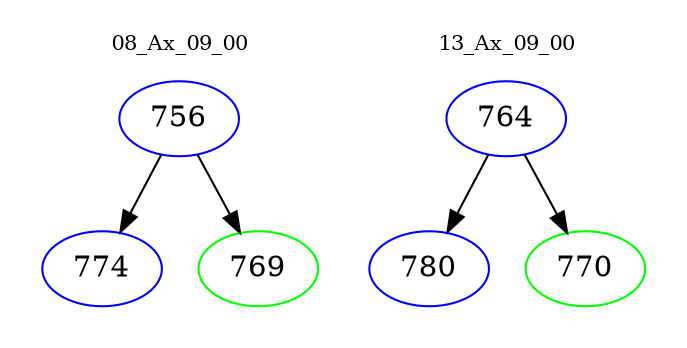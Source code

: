 digraph{
subgraph cluster_0 {
color = white
label = "08_Ax_09_00";
fontsize=10;
T0_756 [label="756", color="blue"]
T0_756 -> T0_774 [color="black"]
T0_774 [label="774", color="blue"]
T0_756 -> T0_769 [color="black"]
T0_769 [label="769", color="green"]
}
subgraph cluster_1 {
color = white
label = "13_Ax_09_00";
fontsize=10;
T1_764 [label="764", color="blue"]
T1_764 -> T1_780 [color="black"]
T1_780 [label="780", color="blue"]
T1_764 -> T1_770 [color="black"]
T1_770 [label="770", color="green"]
}
}
